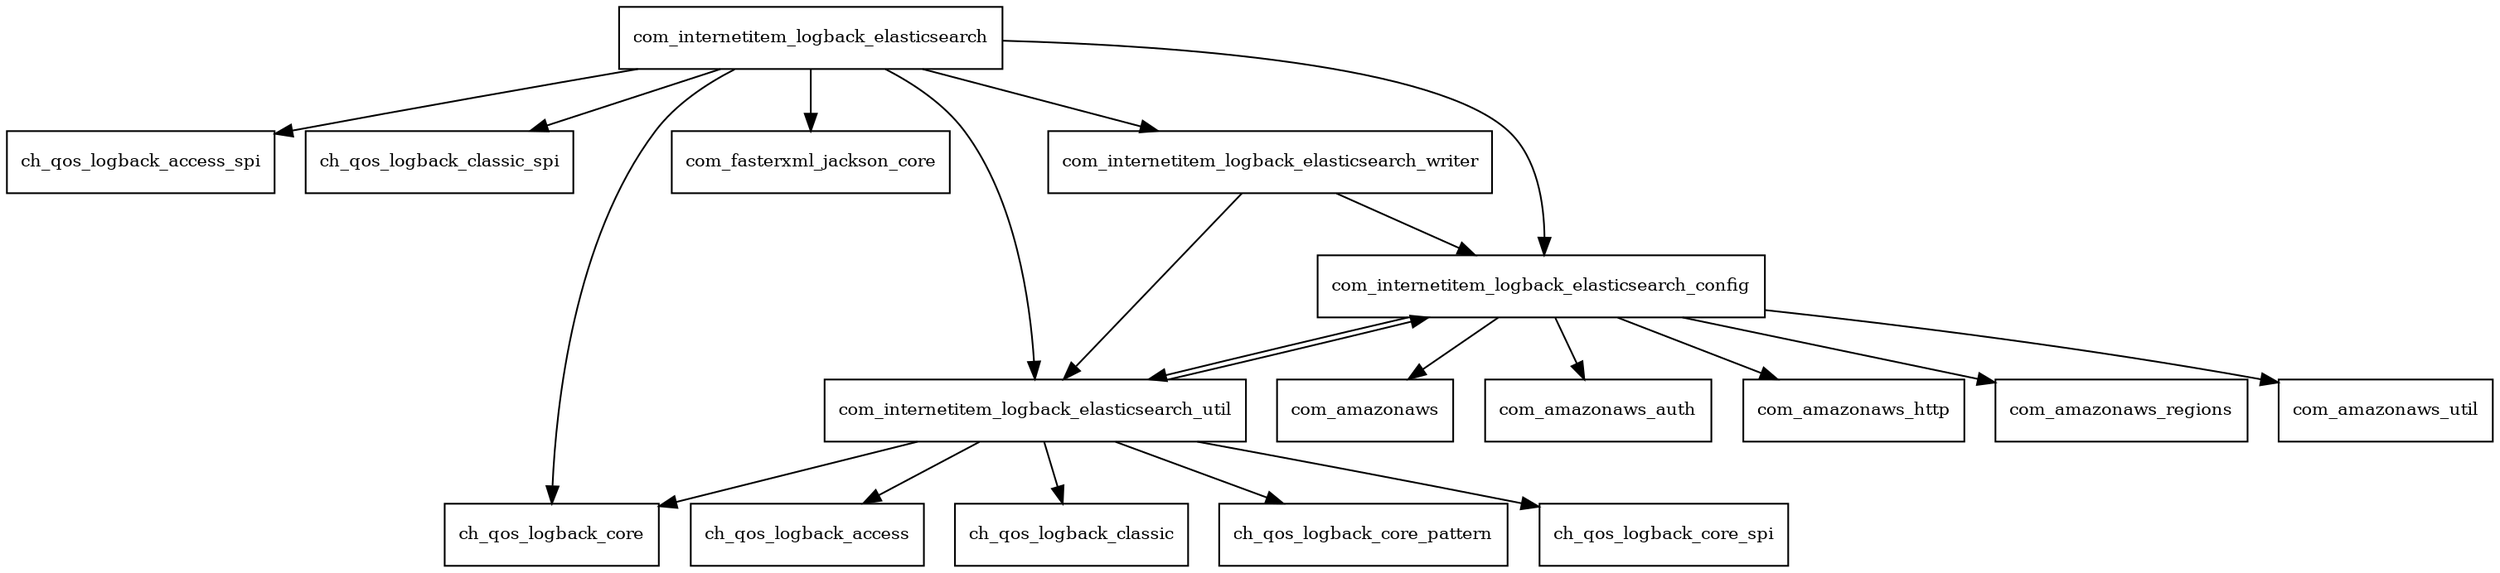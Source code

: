 digraph logback_elasticsearch_appender_1_6_package_dependencies {
  node [shape = box, fontsize=10.0];
  com_internetitem_logback_elasticsearch -> ch_qos_logback_access_spi;
  com_internetitem_logback_elasticsearch -> ch_qos_logback_classic_spi;
  com_internetitem_logback_elasticsearch -> ch_qos_logback_core;
  com_internetitem_logback_elasticsearch -> com_fasterxml_jackson_core;
  com_internetitem_logback_elasticsearch -> com_internetitem_logback_elasticsearch_config;
  com_internetitem_logback_elasticsearch -> com_internetitem_logback_elasticsearch_util;
  com_internetitem_logback_elasticsearch -> com_internetitem_logback_elasticsearch_writer;
  com_internetitem_logback_elasticsearch_config -> com_amazonaws;
  com_internetitem_logback_elasticsearch_config -> com_amazonaws_auth;
  com_internetitem_logback_elasticsearch_config -> com_amazonaws_http;
  com_internetitem_logback_elasticsearch_config -> com_amazonaws_regions;
  com_internetitem_logback_elasticsearch_config -> com_amazonaws_util;
  com_internetitem_logback_elasticsearch_config -> com_internetitem_logback_elasticsearch_util;
  com_internetitem_logback_elasticsearch_util -> ch_qos_logback_access;
  com_internetitem_logback_elasticsearch_util -> ch_qos_logback_classic;
  com_internetitem_logback_elasticsearch_util -> ch_qos_logback_core;
  com_internetitem_logback_elasticsearch_util -> ch_qos_logback_core_pattern;
  com_internetitem_logback_elasticsearch_util -> ch_qos_logback_core_spi;
  com_internetitem_logback_elasticsearch_util -> com_internetitem_logback_elasticsearch_config;
  com_internetitem_logback_elasticsearch_writer -> com_internetitem_logback_elasticsearch_config;
  com_internetitem_logback_elasticsearch_writer -> com_internetitem_logback_elasticsearch_util;
}
